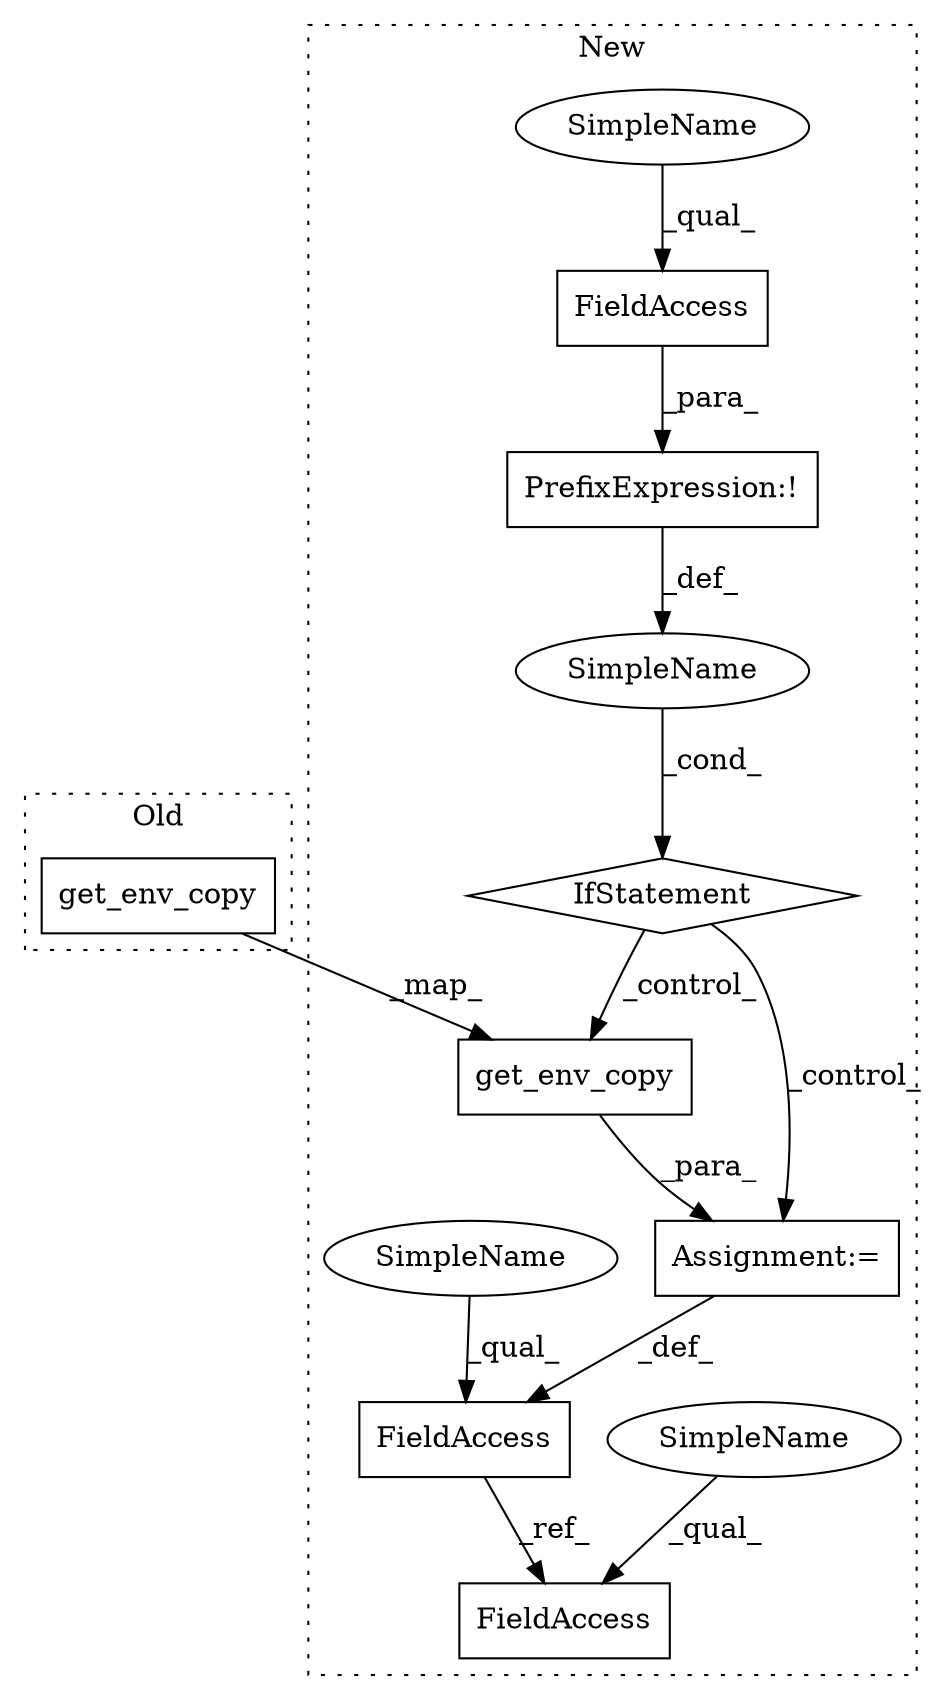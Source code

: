 digraph G {
subgraph cluster0 {
1 [label="get_env_copy" a="32" s="5403" l="14" shape="box"];
label = "Old";
style="dotted";
}
subgraph cluster1 {
2 [label="get_env_copy" a="32" s="4868" l="14" shape="box"];
3 [label="PrefixExpression:!" a="38" s="4821" l="1" shape="box"];
4 [label="SimpleName" a="42" s="" l="" shape="ellipse"];
5 [label="IfStatement" a="25" s="4817,4836" l="4,2" shape="diamond"];
6 [label="FieldAccess" a="22" s="4846" l="14" shape="box"];
7 [label="FieldAccess" a="22" s="4822" l="14" shape="box"];
8 [label="Assignment:=" a="7" s="4860" l="1" shape="box"];
9 [label="FieldAccess" a="22" s="5498" l="14" shape="box"];
10 [label="SimpleName" a="42" s="4822" l="4" shape="ellipse"];
11 [label="SimpleName" a="42" s="5498" l="4" shape="ellipse"];
12 [label="SimpleName" a="42" s="4846" l="4" shape="ellipse"];
label = "New";
style="dotted";
}
1 -> 2 [label="_map_"];
2 -> 8 [label="_para_"];
3 -> 4 [label="_def_"];
4 -> 5 [label="_cond_"];
5 -> 8 [label="_control_"];
5 -> 2 [label="_control_"];
6 -> 9 [label="_ref_"];
7 -> 3 [label="_para_"];
8 -> 6 [label="_def_"];
10 -> 7 [label="_qual_"];
11 -> 9 [label="_qual_"];
12 -> 6 [label="_qual_"];
}